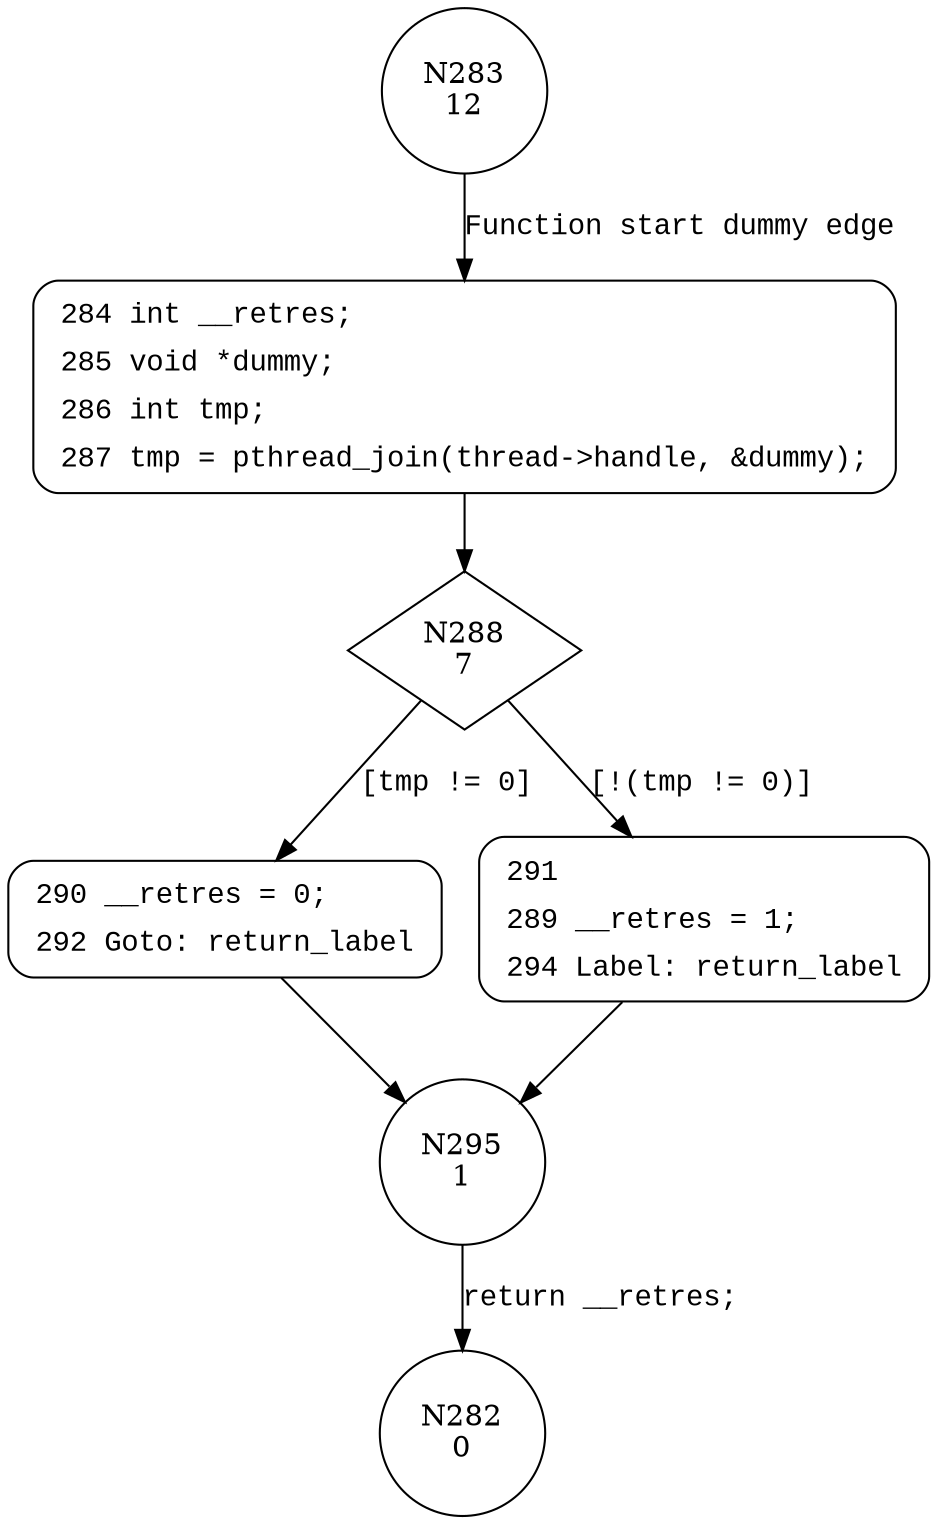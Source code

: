 digraph stdThreadJoin {
283 [shape="circle" label="N283\n12"]
284 [shape="circle" label="N284\n11"]
288 [shape="diamond" label="N288\n7"]
290 [shape="circle" label="N290\n3"]
291 [shape="circle" label="N291\n6"]
295 [shape="circle" label="N295\n1"]
282 [shape="circle" label="N282\n0"]
284 [style="filled,bold" penwidth="1" fillcolor="white" fontname="Courier New" shape="Mrecord" label=<<table border="0" cellborder="0" cellpadding="3" bgcolor="white"><tr><td align="right">284</td><td align="left">int __retres;</td></tr><tr><td align="right">285</td><td align="left">void *dummy;</td></tr><tr><td align="right">286</td><td align="left">int tmp;</td></tr><tr><td align="right">287</td><td align="left">tmp = pthread_join(thread-&gt;handle, &amp;dummy);</td></tr></table>>]
284 -> 288[label=""]
291 [style="filled,bold" penwidth="1" fillcolor="white" fontname="Courier New" shape="Mrecord" label=<<table border="0" cellborder="0" cellpadding="3" bgcolor="white"><tr><td align="right">291</td><td align="left"></td></tr><tr><td align="right">289</td><td align="left">__retres = 1;</td></tr><tr><td align="right">294</td><td align="left">Label: return_label</td></tr></table>>]
291 -> 295[label=""]
290 [style="filled,bold" penwidth="1" fillcolor="white" fontname="Courier New" shape="Mrecord" label=<<table border="0" cellborder="0" cellpadding="3" bgcolor="white"><tr><td align="right">290</td><td align="left">__retres = 0;</td></tr><tr><td align="right">292</td><td align="left">Goto: return_label</td></tr></table>>]
290 -> 295[label=""]
283 -> 284 [label="Function start dummy edge" fontname="Courier New"]
288 -> 290 [label="[tmp != 0]" fontname="Courier New"]
288 -> 291 [label="[!(tmp != 0)]" fontname="Courier New"]
295 -> 282 [label="return __retres;" fontname="Courier New"]
}